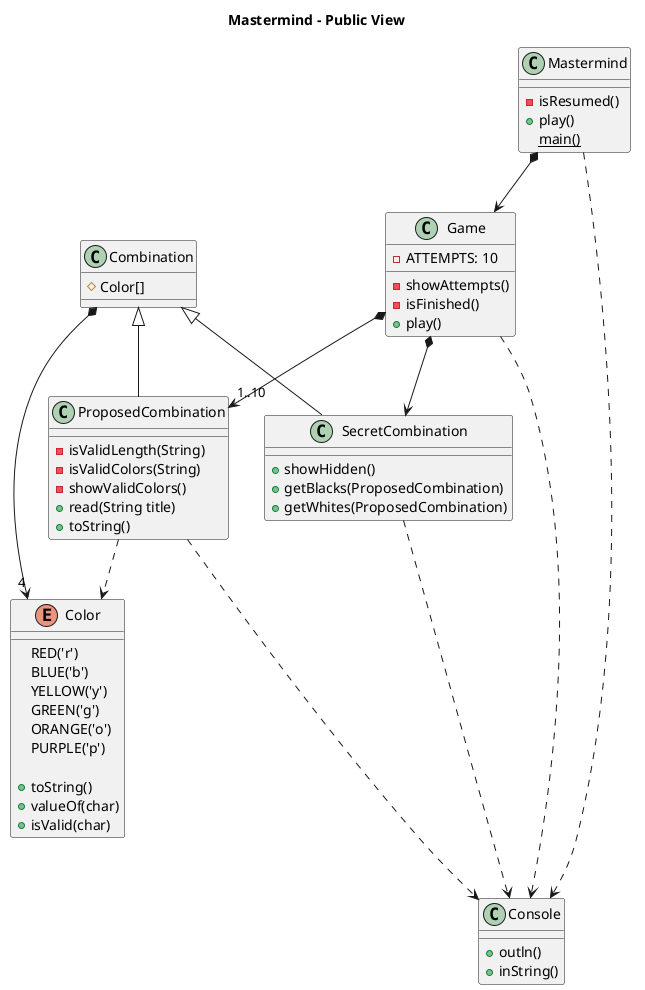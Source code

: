 @startuml

title Mastermind - Public View

Mastermind *--> Game
Mastermind ..-> Console

Game *--> SecretCombination
Game *--> "1..10" ProposedCombination
Game ..-> Console

Combination *--> "4" Color
Combination  <|-- SecretCombination
Combination <|-- ProposedCombination

ProposedCombination ..> Color
ProposedCombination ..-> Console

SecretCombination ..-> Console

class Mastermind{
    -isResumed()
    +play()
    {static} main()
}

class Game{
    -ATTEMPTS: 10
    -showAttempts()
    -isFinished()
    +play()
}

class Combination{
    #Color[]
}

class ProposedCombination{
    -isValidLength(String)
    -isValidColors(String)
    -showValidColors()
    +read(String title)
    +toString()
}

class SecretCombination{
    +showHidden()
    +getBlacks(ProposedCombination)
    +getWhites(ProposedCombination)
}

class Console{
    +outln()
    +inString()
}

enum Color{
    RED('r')
    BLUE('b')
    YELLOW('y')
    GREEN('g')
    ORANGE('o')
    PURPLE('p')
    
    +toString()
    +valueOf(char)
    +isValid(char)
}


@enduml